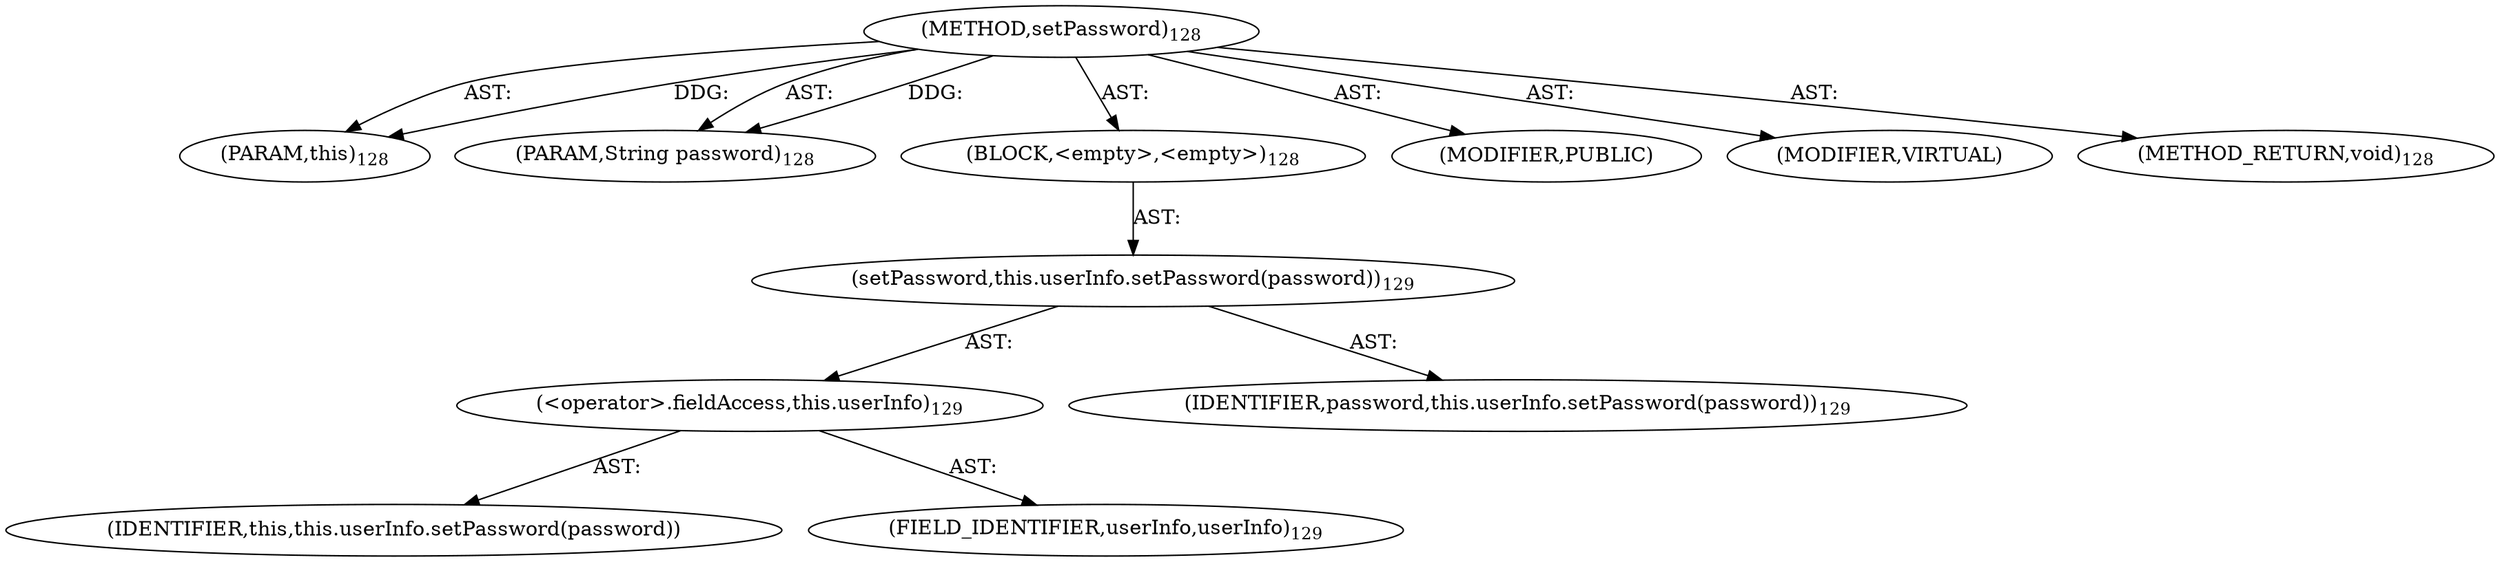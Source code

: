 digraph "setPassword" {  
"111669149702" [label = <(METHOD,setPassword)<SUB>128</SUB>> ]
"115964117005" [label = <(PARAM,this)<SUB>128</SUB>> ]
"115964117006" [label = <(PARAM,String password)<SUB>128</SUB>> ]
"25769803782" [label = <(BLOCK,&lt;empty&gt;,&lt;empty&gt;)<SUB>128</SUB>> ]
"30064771091" [label = <(setPassword,this.userInfo.setPassword(password))<SUB>129</SUB>> ]
"30064771092" [label = <(&lt;operator&gt;.fieldAccess,this.userInfo)<SUB>129</SUB>> ]
"68719476755" [label = <(IDENTIFIER,this,this.userInfo.setPassword(password))> ]
"55834574858" [label = <(FIELD_IDENTIFIER,userInfo,userInfo)<SUB>129</SUB>> ]
"68719476756" [label = <(IDENTIFIER,password,this.userInfo.setPassword(password))<SUB>129</SUB>> ]
"133143986196" [label = <(MODIFIER,PUBLIC)> ]
"133143986197" [label = <(MODIFIER,VIRTUAL)> ]
"128849018886" [label = <(METHOD_RETURN,void)<SUB>128</SUB>> ]
  "111669149702" -> "115964117005"  [ label = "AST: "] 
  "111669149702" -> "115964117006"  [ label = "AST: "] 
  "111669149702" -> "25769803782"  [ label = "AST: "] 
  "111669149702" -> "133143986196"  [ label = "AST: "] 
  "111669149702" -> "133143986197"  [ label = "AST: "] 
  "111669149702" -> "128849018886"  [ label = "AST: "] 
  "25769803782" -> "30064771091"  [ label = "AST: "] 
  "30064771091" -> "30064771092"  [ label = "AST: "] 
  "30064771091" -> "68719476756"  [ label = "AST: "] 
  "30064771092" -> "68719476755"  [ label = "AST: "] 
  "30064771092" -> "55834574858"  [ label = "AST: "] 
  "111669149702" -> "115964117005"  [ label = "DDG: "] 
  "111669149702" -> "115964117006"  [ label = "DDG: "] 
}
